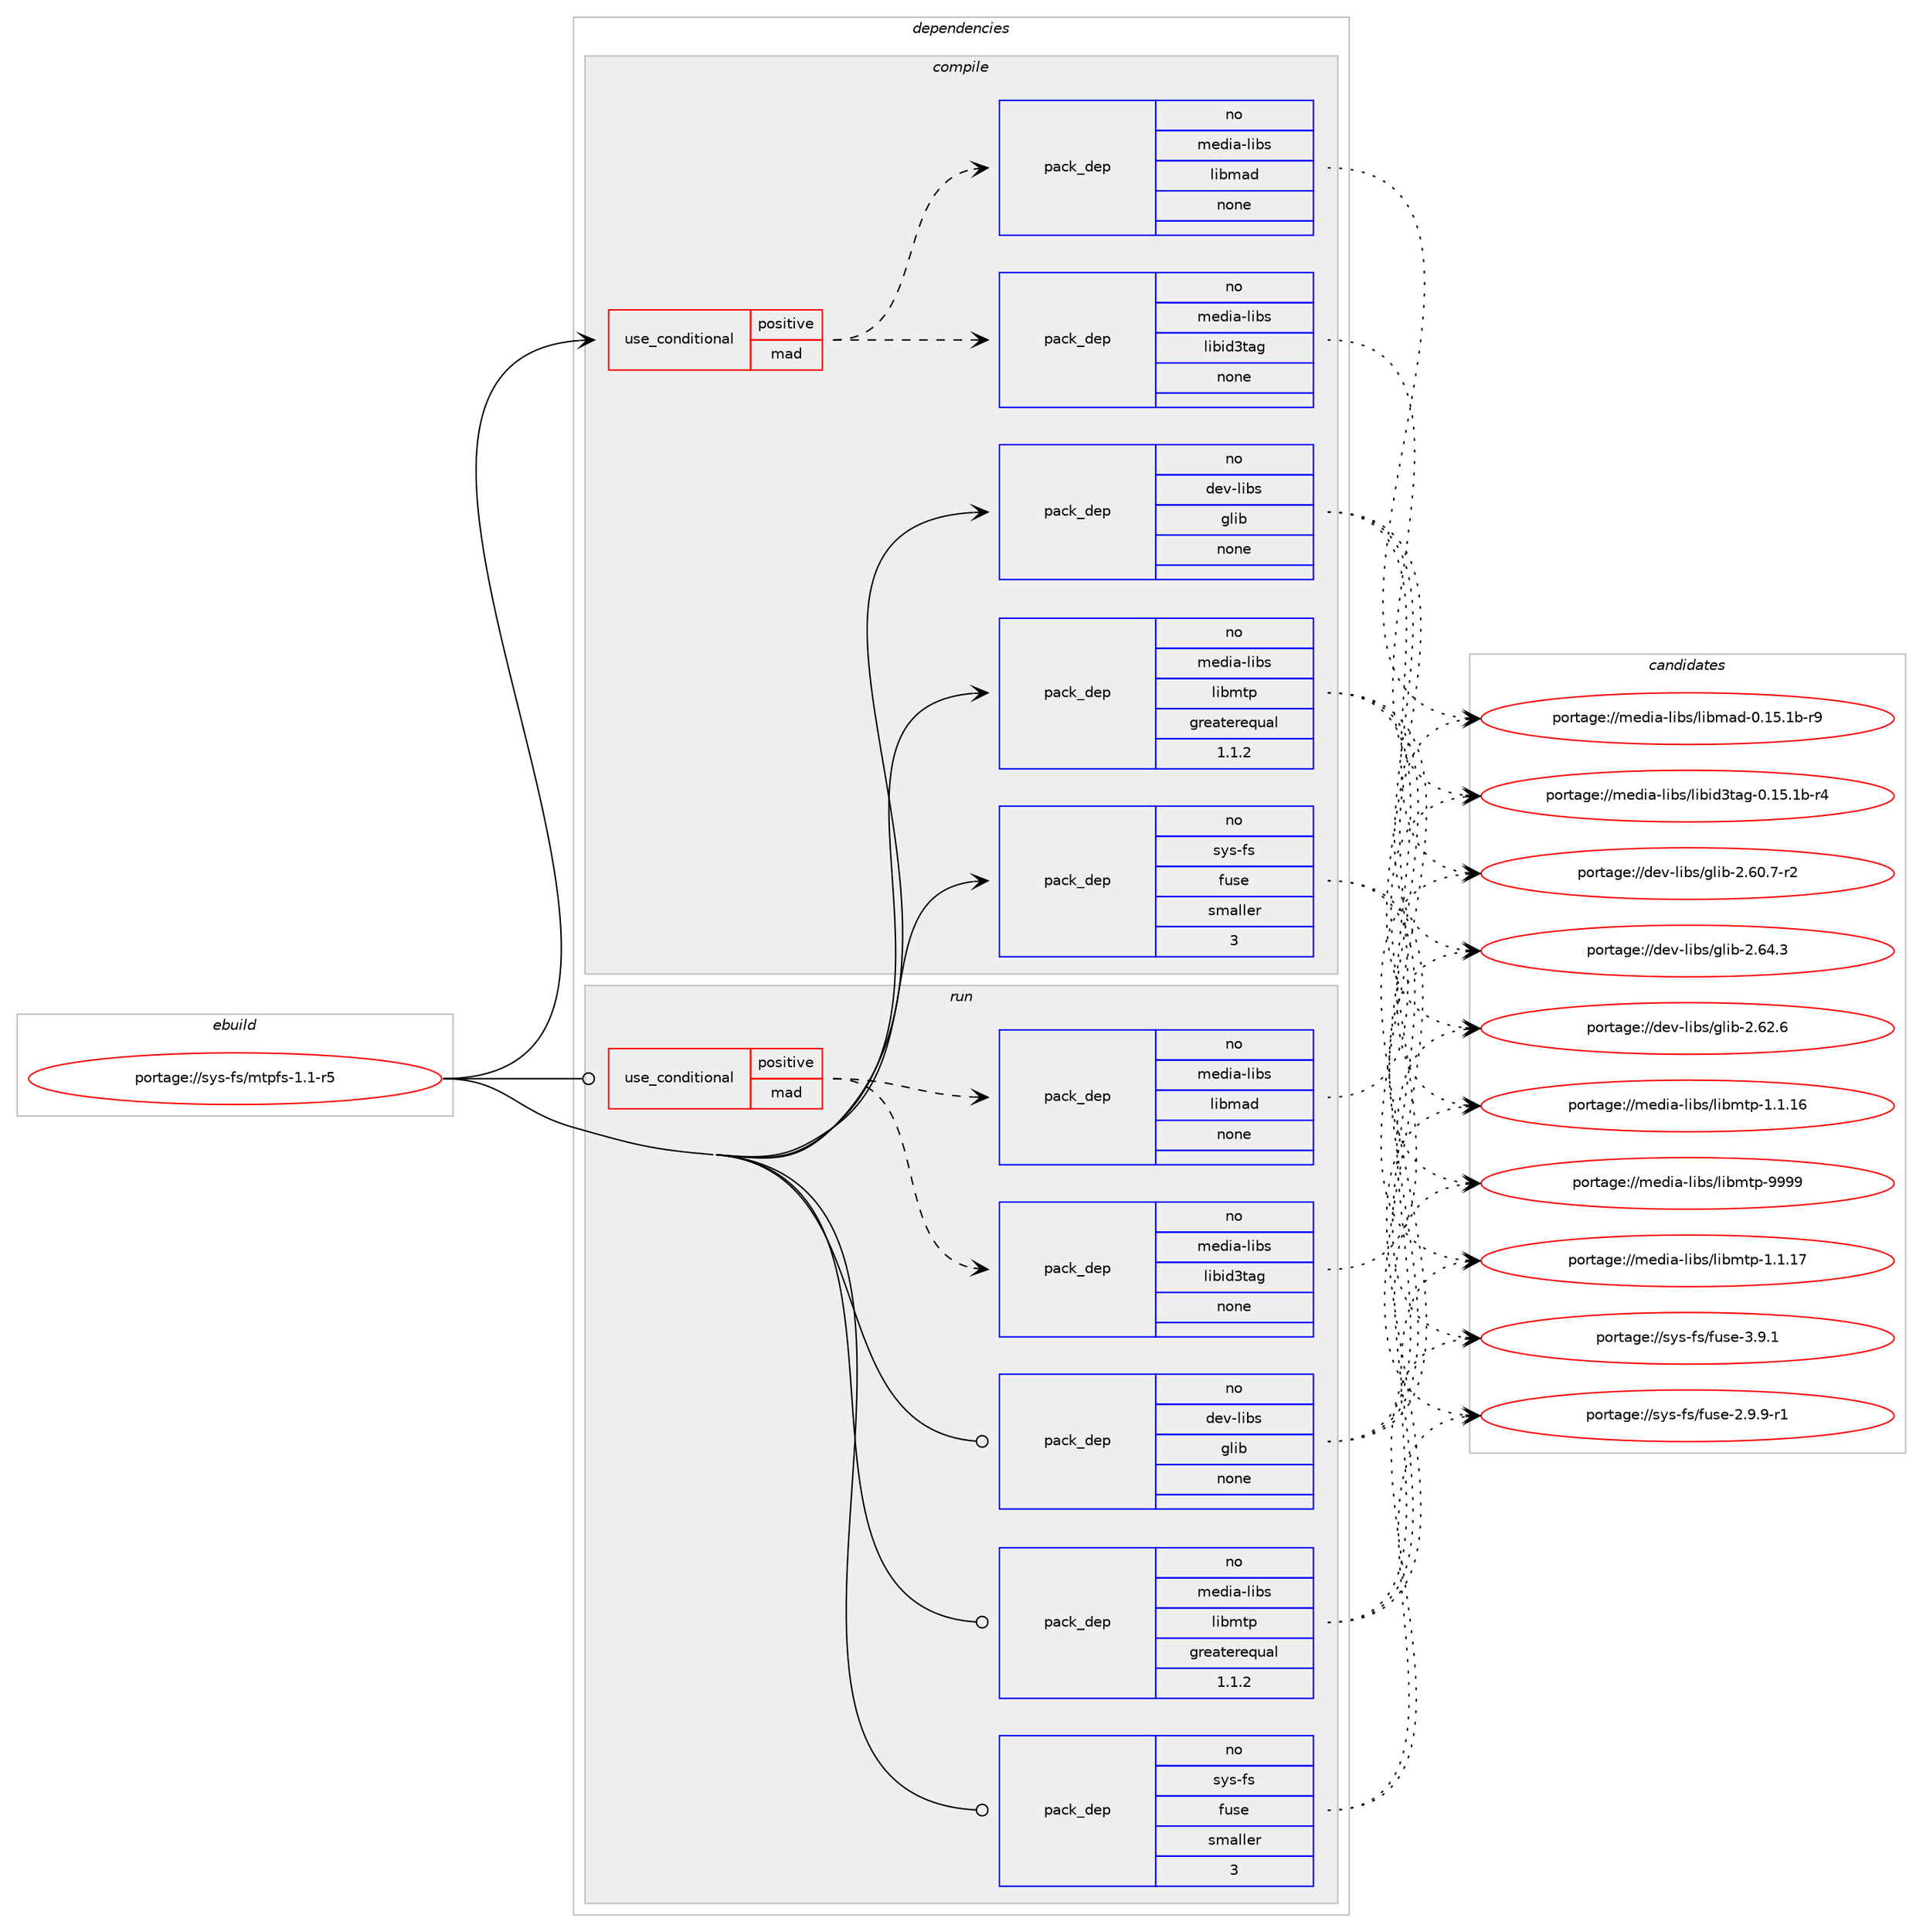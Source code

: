 digraph prolog {

# *************
# Graph options
# *************

newrank=true;
concentrate=true;
compound=true;
graph [rankdir=LR,fontname=Helvetica,fontsize=10,ranksep=1.5];#, ranksep=2.5, nodesep=0.2];
edge  [arrowhead=vee];
node  [fontname=Helvetica,fontsize=10];

# **********
# The ebuild
# **********

subgraph cluster_leftcol {
color=gray;
rank=same;
label=<<i>ebuild</i>>;
id [label="portage://sys-fs/mtpfs-1.1-r5", color=red, width=4, href="../sys-fs/mtpfs-1.1-r5.svg"];
}

# ****************
# The dependencies
# ****************

subgraph cluster_midcol {
color=gray;
label=<<i>dependencies</i>>;
subgraph cluster_compile {
fillcolor="#eeeeee";
style=filled;
label=<<i>compile</i>>;
subgraph cond354 {
dependency2783 [label=<<TABLE BORDER="0" CELLBORDER="1" CELLSPACING="0" CELLPADDING="4"><TR><TD ROWSPAN="3" CELLPADDING="10">use_conditional</TD></TR><TR><TD>positive</TD></TR><TR><TD>mad</TD></TR></TABLE>>, shape=none, color=red];
subgraph pack2363 {
dependency2784 [label=<<TABLE BORDER="0" CELLBORDER="1" CELLSPACING="0" CELLPADDING="4" WIDTH="220"><TR><TD ROWSPAN="6" CELLPADDING="30">pack_dep</TD></TR><TR><TD WIDTH="110">no</TD></TR><TR><TD>media-libs</TD></TR><TR><TD>libid3tag</TD></TR><TR><TD>none</TD></TR><TR><TD></TD></TR></TABLE>>, shape=none, color=blue];
}
dependency2783:e -> dependency2784:w [weight=20,style="dashed",arrowhead="vee"];
subgraph pack2364 {
dependency2785 [label=<<TABLE BORDER="0" CELLBORDER="1" CELLSPACING="0" CELLPADDING="4" WIDTH="220"><TR><TD ROWSPAN="6" CELLPADDING="30">pack_dep</TD></TR><TR><TD WIDTH="110">no</TD></TR><TR><TD>media-libs</TD></TR><TR><TD>libmad</TD></TR><TR><TD>none</TD></TR><TR><TD></TD></TR></TABLE>>, shape=none, color=blue];
}
dependency2783:e -> dependency2785:w [weight=20,style="dashed",arrowhead="vee"];
}
id:e -> dependency2783:w [weight=20,style="solid",arrowhead="vee"];
subgraph pack2365 {
dependency2786 [label=<<TABLE BORDER="0" CELLBORDER="1" CELLSPACING="0" CELLPADDING="4" WIDTH="220"><TR><TD ROWSPAN="6" CELLPADDING="30">pack_dep</TD></TR><TR><TD WIDTH="110">no</TD></TR><TR><TD>dev-libs</TD></TR><TR><TD>glib</TD></TR><TR><TD>none</TD></TR><TR><TD></TD></TR></TABLE>>, shape=none, color=blue];
}
id:e -> dependency2786:w [weight=20,style="solid",arrowhead="vee"];
subgraph pack2366 {
dependency2787 [label=<<TABLE BORDER="0" CELLBORDER="1" CELLSPACING="0" CELLPADDING="4" WIDTH="220"><TR><TD ROWSPAN="6" CELLPADDING="30">pack_dep</TD></TR><TR><TD WIDTH="110">no</TD></TR><TR><TD>media-libs</TD></TR><TR><TD>libmtp</TD></TR><TR><TD>greaterequal</TD></TR><TR><TD>1.1.2</TD></TR></TABLE>>, shape=none, color=blue];
}
id:e -> dependency2787:w [weight=20,style="solid",arrowhead="vee"];
subgraph pack2367 {
dependency2788 [label=<<TABLE BORDER="0" CELLBORDER="1" CELLSPACING="0" CELLPADDING="4" WIDTH="220"><TR><TD ROWSPAN="6" CELLPADDING="30">pack_dep</TD></TR><TR><TD WIDTH="110">no</TD></TR><TR><TD>sys-fs</TD></TR><TR><TD>fuse</TD></TR><TR><TD>smaller</TD></TR><TR><TD>3</TD></TR></TABLE>>, shape=none, color=blue];
}
id:e -> dependency2788:w [weight=20,style="solid",arrowhead="vee"];
}
subgraph cluster_compileandrun {
fillcolor="#eeeeee";
style=filled;
label=<<i>compile and run</i>>;
}
subgraph cluster_run {
fillcolor="#eeeeee";
style=filled;
label=<<i>run</i>>;
subgraph cond355 {
dependency2789 [label=<<TABLE BORDER="0" CELLBORDER="1" CELLSPACING="0" CELLPADDING="4"><TR><TD ROWSPAN="3" CELLPADDING="10">use_conditional</TD></TR><TR><TD>positive</TD></TR><TR><TD>mad</TD></TR></TABLE>>, shape=none, color=red];
subgraph pack2368 {
dependency2790 [label=<<TABLE BORDER="0" CELLBORDER="1" CELLSPACING="0" CELLPADDING="4" WIDTH="220"><TR><TD ROWSPAN="6" CELLPADDING="30">pack_dep</TD></TR><TR><TD WIDTH="110">no</TD></TR><TR><TD>media-libs</TD></TR><TR><TD>libid3tag</TD></TR><TR><TD>none</TD></TR><TR><TD></TD></TR></TABLE>>, shape=none, color=blue];
}
dependency2789:e -> dependency2790:w [weight=20,style="dashed",arrowhead="vee"];
subgraph pack2369 {
dependency2791 [label=<<TABLE BORDER="0" CELLBORDER="1" CELLSPACING="0" CELLPADDING="4" WIDTH="220"><TR><TD ROWSPAN="6" CELLPADDING="30">pack_dep</TD></TR><TR><TD WIDTH="110">no</TD></TR><TR><TD>media-libs</TD></TR><TR><TD>libmad</TD></TR><TR><TD>none</TD></TR><TR><TD></TD></TR></TABLE>>, shape=none, color=blue];
}
dependency2789:e -> dependency2791:w [weight=20,style="dashed",arrowhead="vee"];
}
id:e -> dependency2789:w [weight=20,style="solid",arrowhead="odot"];
subgraph pack2370 {
dependency2792 [label=<<TABLE BORDER="0" CELLBORDER="1" CELLSPACING="0" CELLPADDING="4" WIDTH="220"><TR><TD ROWSPAN="6" CELLPADDING="30">pack_dep</TD></TR><TR><TD WIDTH="110">no</TD></TR><TR><TD>dev-libs</TD></TR><TR><TD>glib</TD></TR><TR><TD>none</TD></TR><TR><TD></TD></TR></TABLE>>, shape=none, color=blue];
}
id:e -> dependency2792:w [weight=20,style="solid",arrowhead="odot"];
subgraph pack2371 {
dependency2793 [label=<<TABLE BORDER="0" CELLBORDER="1" CELLSPACING="0" CELLPADDING="4" WIDTH="220"><TR><TD ROWSPAN="6" CELLPADDING="30">pack_dep</TD></TR><TR><TD WIDTH="110">no</TD></TR><TR><TD>media-libs</TD></TR><TR><TD>libmtp</TD></TR><TR><TD>greaterequal</TD></TR><TR><TD>1.1.2</TD></TR></TABLE>>, shape=none, color=blue];
}
id:e -> dependency2793:w [weight=20,style="solid",arrowhead="odot"];
subgraph pack2372 {
dependency2794 [label=<<TABLE BORDER="0" CELLBORDER="1" CELLSPACING="0" CELLPADDING="4" WIDTH="220"><TR><TD ROWSPAN="6" CELLPADDING="30">pack_dep</TD></TR><TR><TD WIDTH="110">no</TD></TR><TR><TD>sys-fs</TD></TR><TR><TD>fuse</TD></TR><TR><TD>smaller</TD></TR><TR><TD>3</TD></TR></TABLE>>, shape=none, color=blue];
}
id:e -> dependency2794:w [weight=20,style="solid",arrowhead="odot"];
}
}

# **************
# The candidates
# **************

subgraph cluster_choices {
rank=same;
color=gray;
label=<<i>candidates</i>>;

subgraph choice2363 {
color=black;
nodesep=1;
choice1091011001059745108105981154710810598105100511169710345484649534649984511452 [label="portage://media-libs/libid3tag-0.15.1b-r4", color=red, width=4,href="../media-libs/libid3tag-0.15.1b-r4.svg"];
dependency2784:e -> choice1091011001059745108105981154710810598105100511169710345484649534649984511452:w [style=dotted,weight="100"];
}
subgraph choice2364 {
color=black;
nodesep=1;
choice10910110010597451081059811547108105981099710045484649534649984511457 [label="portage://media-libs/libmad-0.15.1b-r9", color=red, width=4,href="../media-libs/libmad-0.15.1b-r9.svg"];
dependency2785:e -> choice10910110010597451081059811547108105981099710045484649534649984511457:w [style=dotted,weight="100"];
}
subgraph choice2365 {
color=black;
nodesep=1;
choice1001011184510810598115471031081059845504654524651 [label="portage://dev-libs/glib-2.64.3", color=red, width=4,href="../dev-libs/glib-2.64.3.svg"];
choice1001011184510810598115471031081059845504654504654 [label="portage://dev-libs/glib-2.62.6", color=red, width=4,href="../dev-libs/glib-2.62.6.svg"];
choice10010111845108105981154710310810598455046544846554511450 [label="portage://dev-libs/glib-2.60.7-r2", color=red, width=4,href="../dev-libs/glib-2.60.7-r2.svg"];
dependency2786:e -> choice1001011184510810598115471031081059845504654524651:w [style=dotted,weight="100"];
dependency2786:e -> choice1001011184510810598115471031081059845504654504654:w [style=dotted,weight="100"];
dependency2786:e -> choice10010111845108105981154710310810598455046544846554511450:w [style=dotted,weight="100"];
}
subgraph choice2366 {
color=black;
nodesep=1;
choice10910110010597451081059811547108105981091161124557575757 [label="portage://media-libs/libmtp-9999", color=red, width=4,href="../media-libs/libmtp-9999.svg"];
choice109101100105974510810598115471081059810911611245494649464955 [label="portage://media-libs/libmtp-1.1.17", color=red, width=4,href="../media-libs/libmtp-1.1.17.svg"];
choice109101100105974510810598115471081059810911611245494649464954 [label="portage://media-libs/libmtp-1.1.16", color=red, width=4,href="../media-libs/libmtp-1.1.16.svg"];
dependency2787:e -> choice10910110010597451081059811547108105981091161124557575757:w [style=dotted,weight="100"];
dependency2787:e -> choice109101100105974510810598115471081059810911611245494649464955:w [style=dotted,weight="100"];
dependency2787:e -> choice109101100105974510810598115471081059810911611245494649464954:w [style=dotted,weight="100"];
}
subgraph choice2367 {
color=black;
nodesep=1;
choice1151211154510211547102117115101455146574649 [label="portage://sys-fs/fuse-3.9.1", color=red, width=4,href="../sys-fs/fuse-3.9.1.svg"];
choice11512111545102115471021171151014550465746574511449 [label="portage://sys-fs/fuse-2.9.9-r1", color=red, width=4,href="../sys-fs/fuse-2.9.9-r1.svg"];
dependency2788:e -> choice1151211154510211547102117115101455146574649:w [style=dotted,weight="100"];
dependency2788:e -> choice11512111545102115471021171151014550465746574511449:w [style=dotted,weight="100"];
}
subgraph choice2368 {
color=black;
nodesep=1;
choice1091011001059745108105981154710810598105100511169710345484649534649984511452 [label="portage://media-libs/libid3tag-0.15.1b-r4", color=red, width=4,href="../media-libs/libid3tag-0.15.1b-r4.svg"];
dependency2790:e -> choice1091011001059745108105981154710810598105100511169710345484649534649984511452:w [style=dotted,weight="100"];
}
subgraph choice2369 {
color=black;
nodesep=1;
choice10910110010597451081059811547108105981099710045484649534649984511457 [label="portage://media-libs/libmad-0.15.1b-r9", color=red, width=4,href="../media-libs/libmad-0.15.1b-r9.svg"];
dependency2791:e -> choice10910110010597451081059811547108105981099710045484649534649984511457:w [style=dotted,weight="100"];
}
subgraph choice2370 {
color=black;
nodesep=1;
choice1001011184510810598115471031081059845504654524651 [label="portage://dev-libs/glib-2.64.3", color=red, width=4,href="../dev-libs/glib-2.64.3.svg"];
choice1001011184510810598115471031081059845504654504654 [label="portage://dev-libs/glib-2.62.6", color=red, width=4,href="../dev-libs/glib-2.62.6.svg"];
choice10010111845108105981154710310810598455046544846554511450 [label="portage://dev-libs/glib-2.60.7-r2", color=red, width=4,href="../dev-libs/glib-2.60.7-r2.svg"];
dependency2792:e -> choice1001011184510810598115471031081059845504654524651:w [style=dotted,weight="100"];
dependency2792:e -> choice1001011184510810598115471031081059845504654504654:w [style=dotted,weight="100"];
dependency2792:e -> choice10010111845108105981154710310810598455046544846554511450:w [style=dotted,weight="100"];
}
subgraph choice2371 {
color=black;
nodesep=1;
choice10910110010597451081059811547108105981091161124557575757 [label="portage://media-libs/libmtp-9999", color=red, width=4,href="../media-libs/libmtp-9999.svg"];
choice109101100105974510810598115471081059810911611245494649464955 [label="portage://media-libs/libmtp-1.1.17", color=red, width=4,href="../media-libs/libmtp-1.1.17.svg"];
choice109101100105974510810598115471081059810911611245494649464954 [label="portage://media-libs/libmtp-1.1.16", color=red, width=4,href="../media-libs/libmtp-1.1.16.svg"];
dependency2793:e -> choice10910110010597451081059811547108105981091161124557575757:w [style=dotted,weight="100"];
dependency2793:e -> choice109101100105974510810598115471081059810911611245494649464955:w [style=dotted,weight="100"];
dependency2793:e -> choice109101100105974510810598115471081059810911611245494649464954:w [style=dotted,weight="100"];
}
subgraph choice2372 {
color=black;
nodesep=1;
choice1151211154510211547102117115101455146574649 [label="portage://sys-fs/fuse-3.9.1", color=red, width=4,href="../sys-fs/fuse-3.9.1.svg"];
choice11512111545102115471021171151014550465746574511449 [label="portage://sys-fs/fuse-2.9.9-r1", color=red, width=4,href="../sys-fs/fuse-2.9.9-r1.svg"];
dependency2794:e -> choice1151211154510211547102117115101455146574649:w [style=dotted,weight="100"];
dependency2794:e -> choice11512111545102115471021171151014550465746574511449:w [style=dotted,weight="100"];
}
}

}
